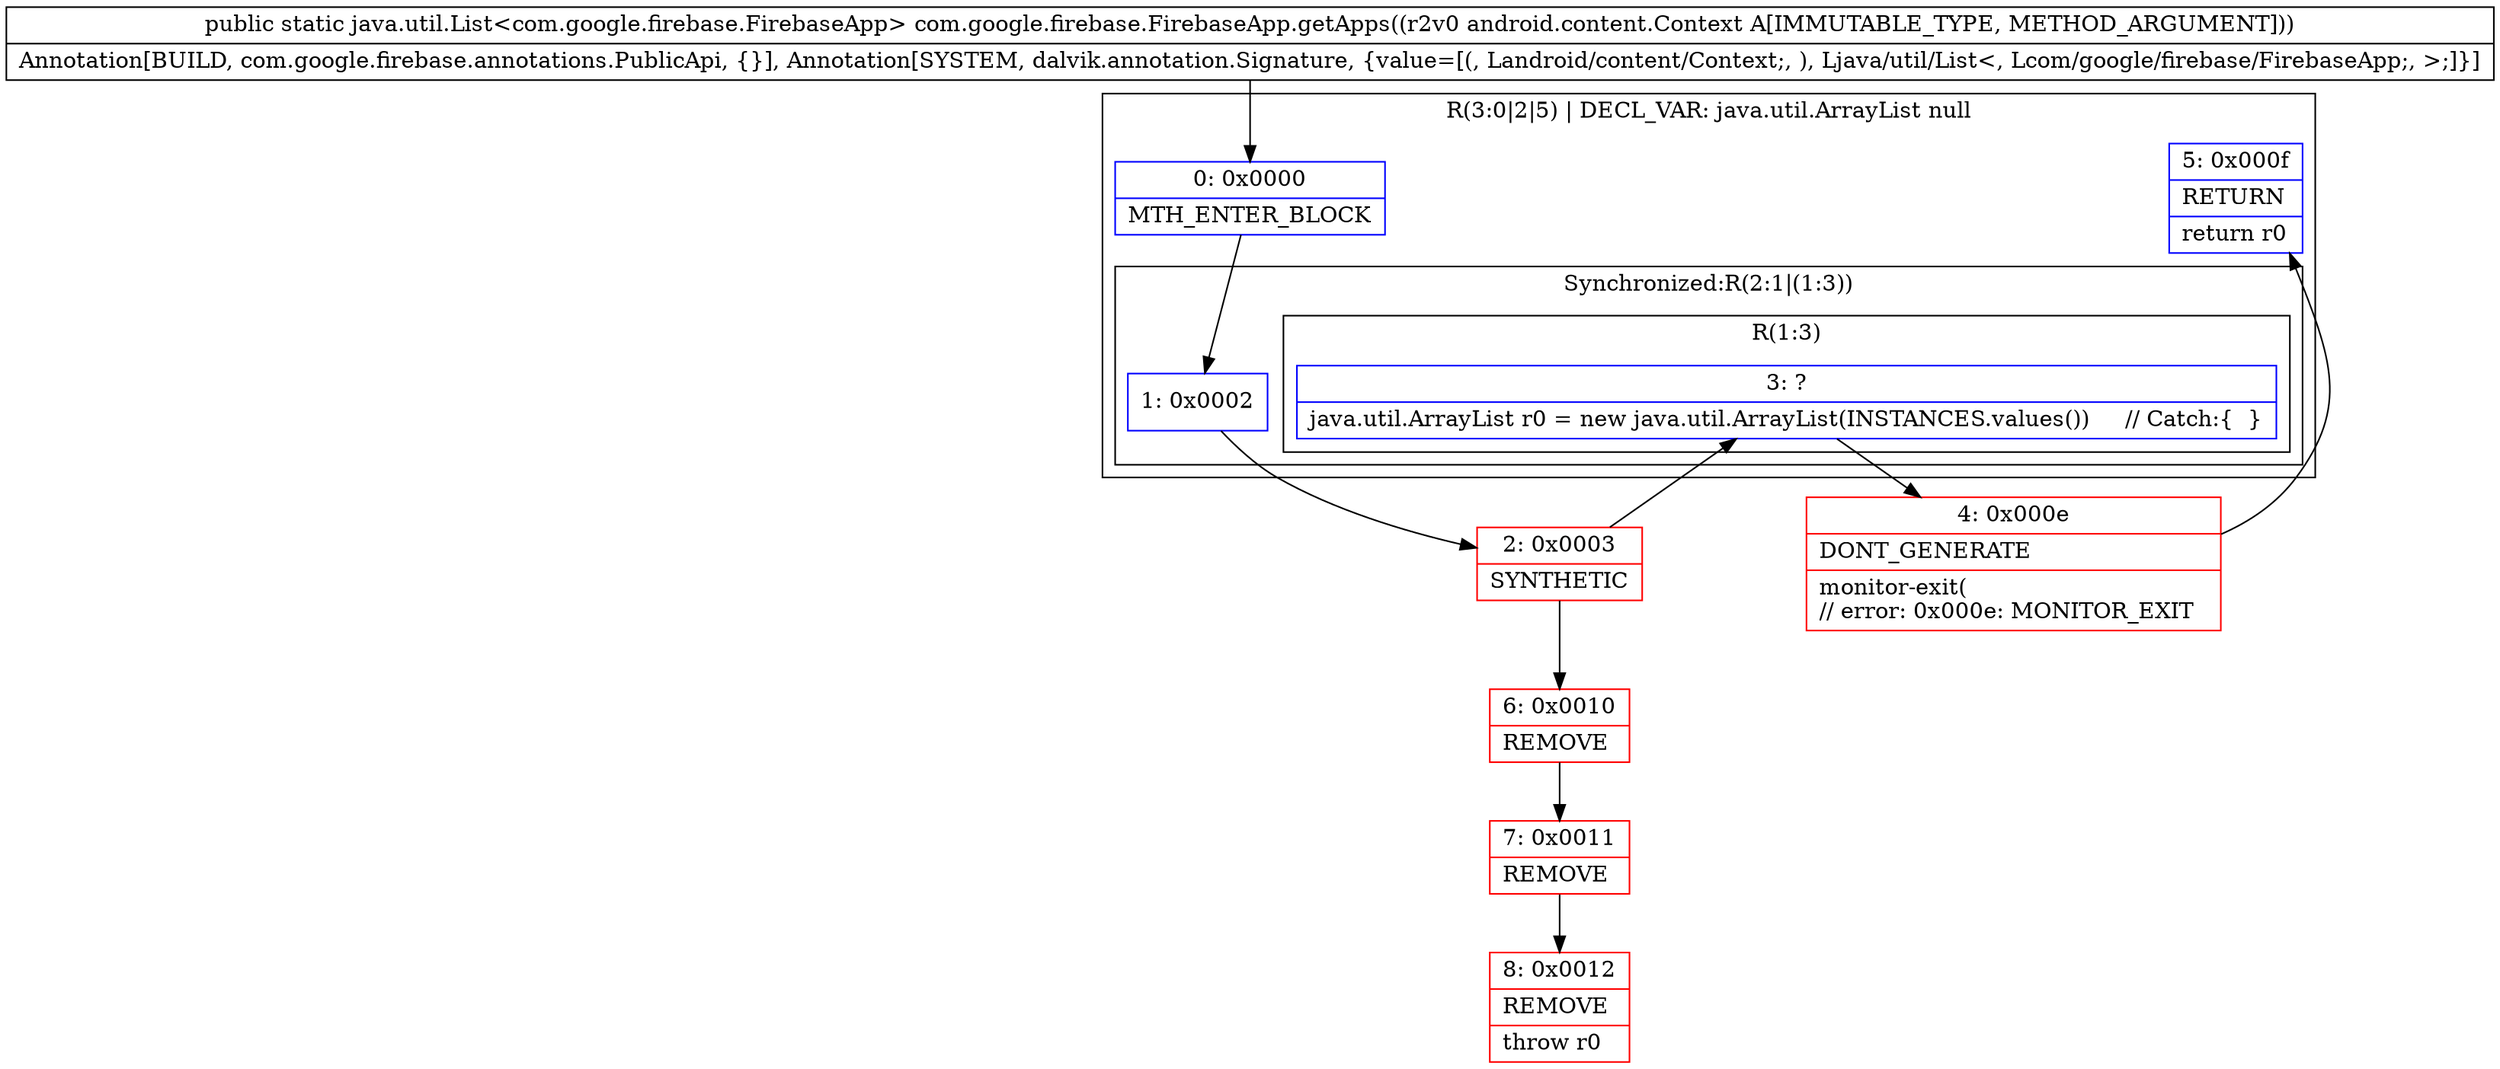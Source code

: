 digraph "CFG forcom.google.firebase.FirebaseApp.getApps(Landroid\/content\/Context;)Ljava\/util\/List;" {
subgraph cluster_Region_856997511 {
label = "R(3:0|2|5) | DECL_VAR: java.util.ArrayList null\l";
node [shape=record,color=blue];
Node_0 [shape=record,label="{0\:\ 0x0000|MTH_ENTER_BLOCK\l}"];
subgraph cluster_SynchronizedRegion_2029833887 {
label = "Synchronized:R(2:1|(1:3))";
node [shape=record,color=blue];
Node_1 [shape=record,label="{1\:\ 0x0002}"];
subgraph cluster_Region_1365283312 {
label = "R(1:3)";
node [shape=record,color=blue];
Node_3 [shape=record,label="{3\:\ ?|java.util.ArrayList r0 = new java.util.ArrayList(INSTANCES.values())     \/\/ Catch:\{  \}\l}"];
}
}
Node_5 [shape=record,label="{5\:\ 0x000f|RETURN\l|return r0\l}"];
}
Node_2 [shape=record,color=red,label="{2\:\ 0x0003|SYNTHETIC\l}"];
Node_4 [shape=record,color=red,label="{4\:\ 0x000e|DONT_GENERATE\l|monitor\-exit(\l\/\/ error: 0x000e: MONITOR_EXIT  \l}"];
Node_6 [shape=record,color=red,label="{6\:\ 0x0010|REMOVE\l}"];
Node_7 [shape=record,color=red,label="{7\:\ 0x0011|REMOVE\l}"];
Node_8 [shape=record,color=red,label="{8\:\ 0x0012|REMOVE\l|throw r0\l}"];
MethodNode[shape=record,label="{public static java.util.List\<com.google.firebase.FirebaseApp\> com.google.firebase.FirebaseApp.getApps((r2v0 android.content.Context A[IMMUTABLE_TYPE, METHOD_ARGUMENT]))  | Annotation[BUILD, com.google.firebase.annotations.PublicApi, \{\}], Annotation[SYSTEM, dalvik.annotation.Signature, \{value=[(, Landroid\/content\/Context;, ), Ljava\/util\/List\<, Lcom\/google\/firebase\/FirebaseApp;, \>;]\}]\l}"];
MethodNode -> Node_0;
Node_0 -> Node_1;
Node_1 -> Node_2;
Node_3 -> Node_4;
Node_2 -> Node_3;
Node_2 -> Node_6;
Node_4 -> Node_5;
Node_6 -> Node_7;
Node_7 -> Node_8;
}

